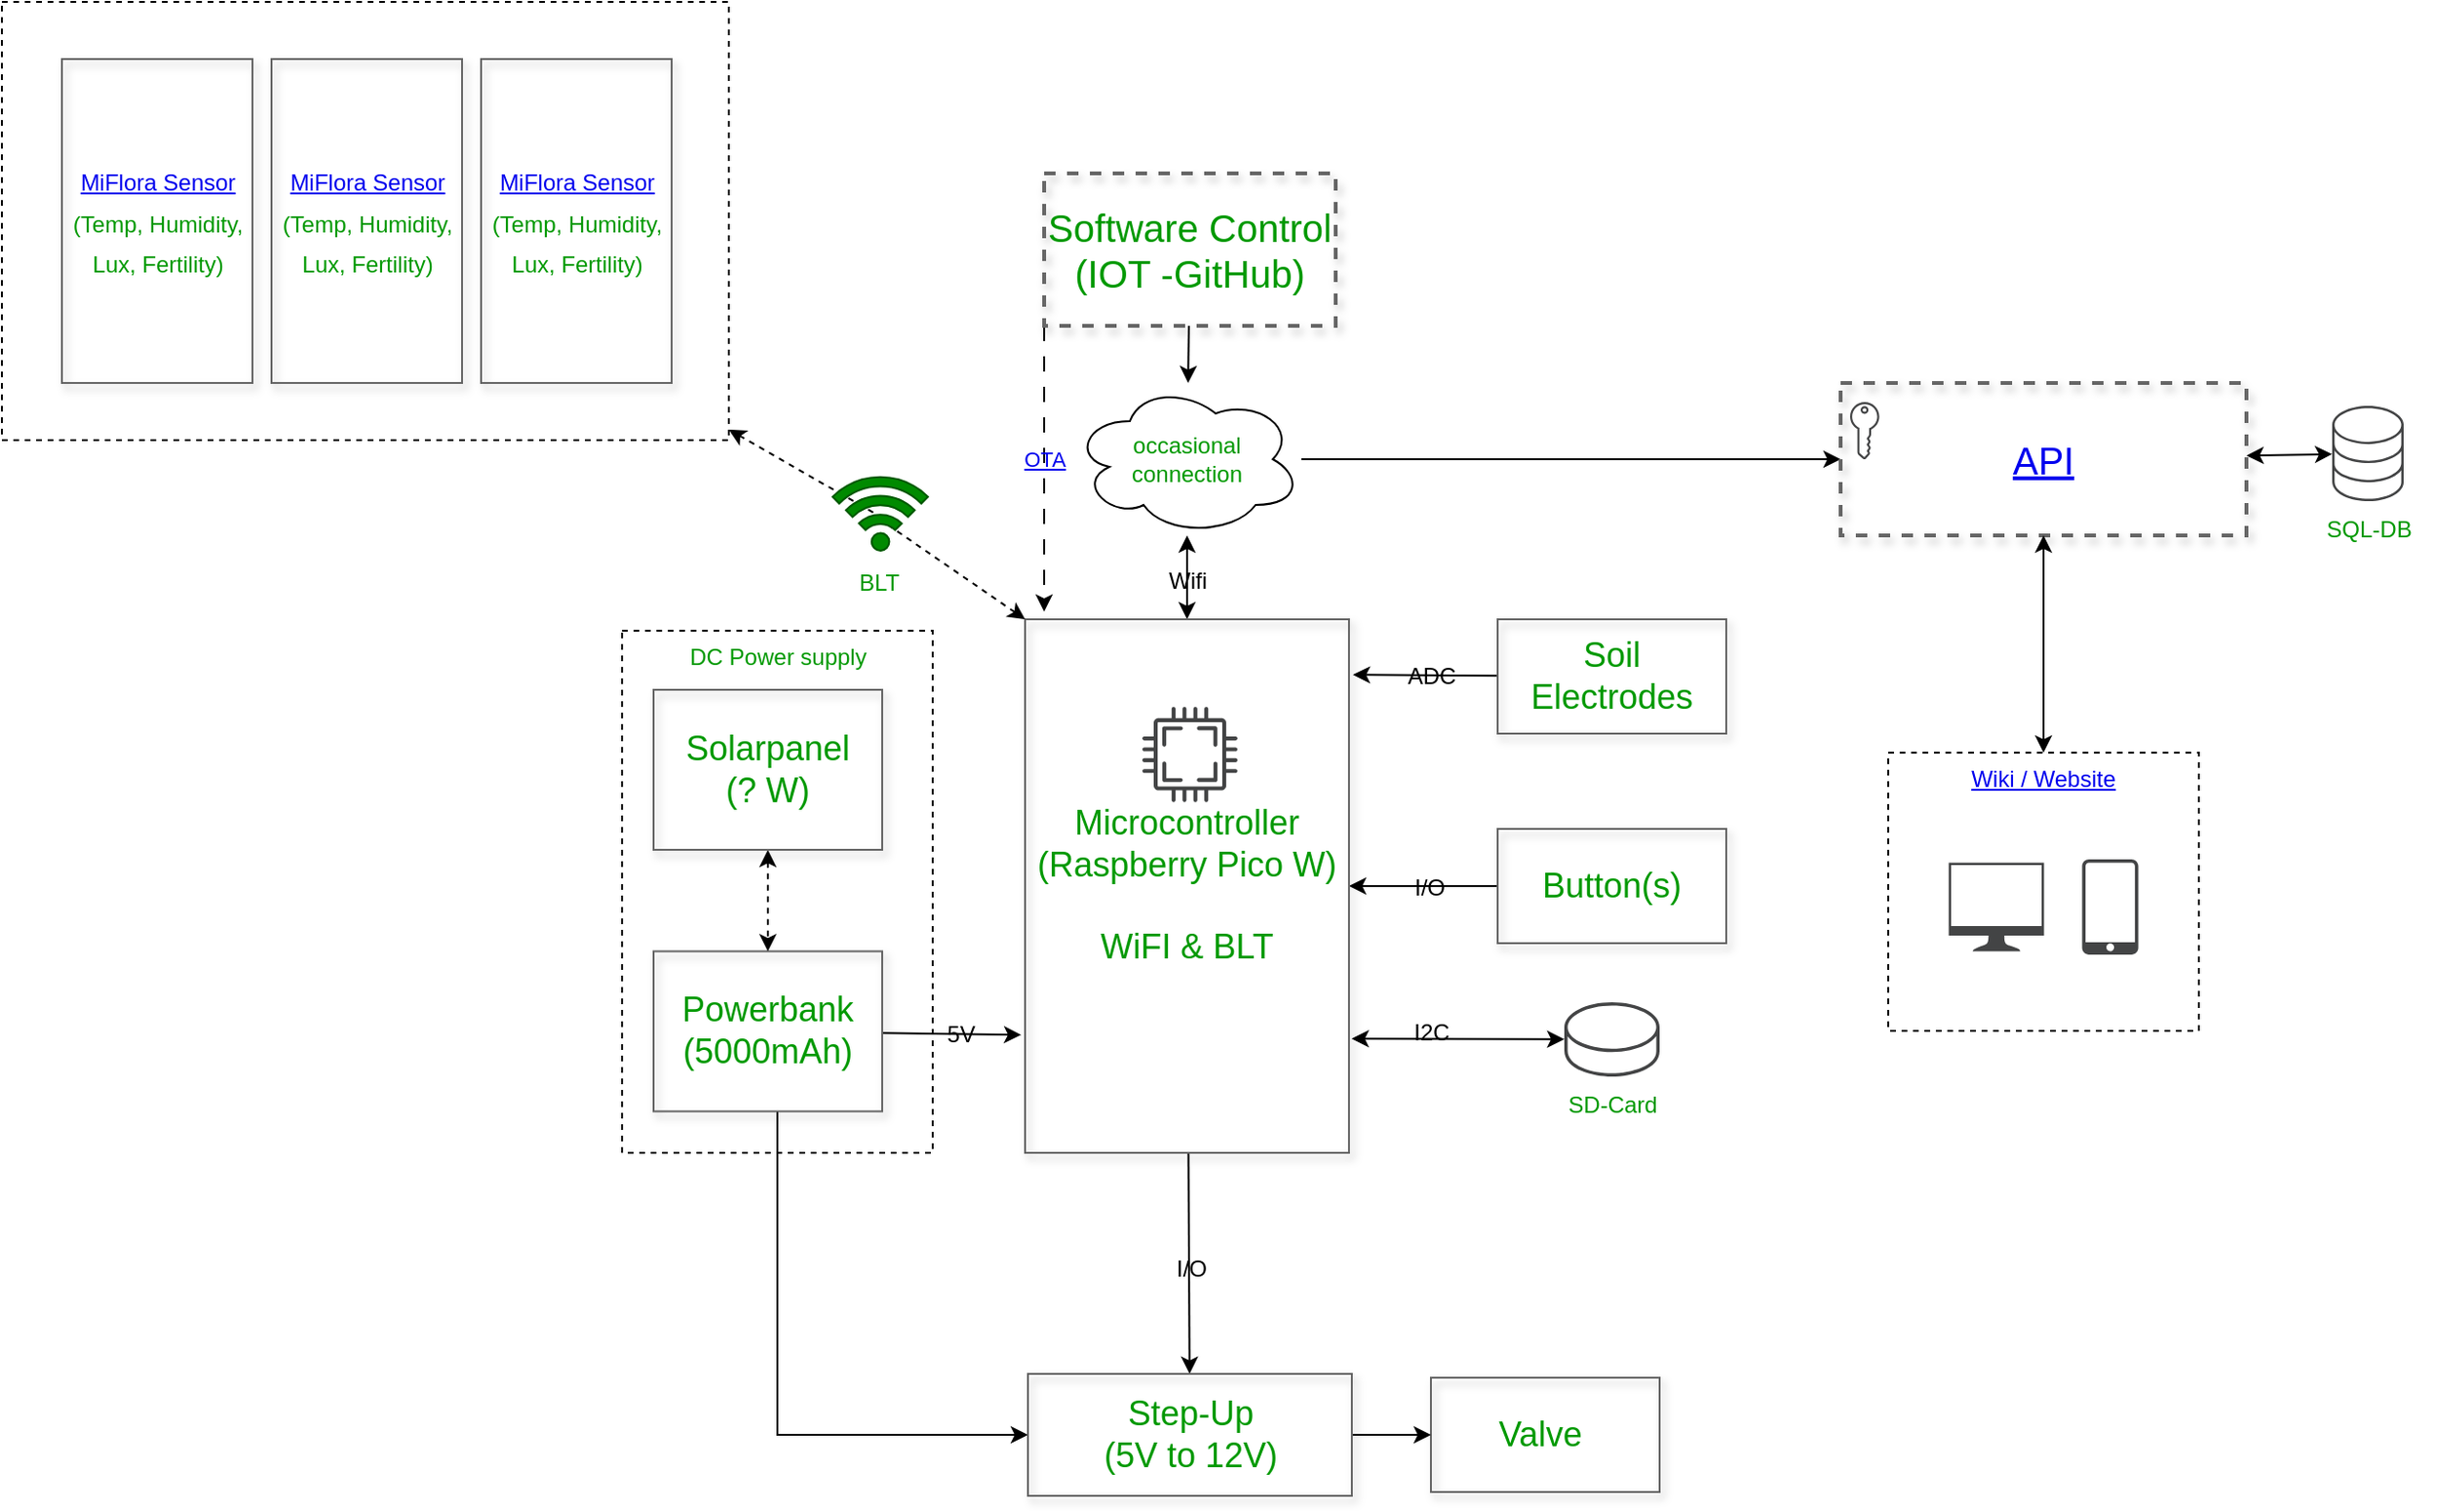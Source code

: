 <mxfile>
    <diagram name="Page-1" id="90a13364-a465-7bf4-72fc-28e22215d7a0">
        <mxGraphModel dx="1231" dy="1027" grid="1" gridSize="10" guides="1" tooltips="1" connect="1" arrows="1" fold="1" page="1" pageScale="1.5" pageWidth="1169" pageHeight="826" background="none" math="0" shadow="0">
            <root>
                <mxCell id="0" style=";html=1;"/>
                <mxCell id="1" style=";html=1;" parent="0"/>
                <mxCell id="53" value="" style="rounded=0;whiteSpace=wrap;html=1;fontColor=#009900;fillStyle=auto;fillColor=none;dashed=1;verticalAlign=top;" vertex="1" parent="1">
                    <mxGeometry x="250" y="130" width="381.5" height="230" as="geometry"/>
                </mxCell>
                <mxCell id="14" value="DC Power supply" style="rounded=0;whiteSpace=wrap;html=1;fontColor=#009900;fillStyle=auto;fillColor=none;dashed=1;verticalAlign=top;" parent="1" vertex="1">
                    <mxGeometry x="575.5" y="460" width="163" height="274" as="geometry"/>
                </mxCell>
                <mxCell id="3" value="" style="edgeStyle=none;html=1;fontColor=#009900;" parent="1" source="3a17f1ce550125da-1" target="2" edge="1">
                    <mxGeometry relative="1" as="geometry"/>
                </mxCell>
                <mxCell id="5" style="edgeStyle=none;html=1;exitX=0;exitY=1;exitDx=0;exitDy=0;fontColor=#009900;dashed=1;dashPattern=8 8;" parent="1" source="3a17f1ce550125da-1" edge="1">
                    <mxGeometry relative="1" as="geometry">
                        <mxPoint x="797" y="450" as="targetPoint"/>
                    </mxGeometry>
                </mxCell>
                <mxCell id="6" value="&lt;a href=&quot;https://github.com/turfptax/ugit&quot;&gt;OTA&lt;/a&gt;" style="edgeLabel;html=1;align=center;verticalAlign=middle;resizable=0;points=[];fontColor=#009900;labelBackgroundColor=none;" parent="5" vertex="1" connectable="0">
                    <mxGeometry x="-0.293" y="-3" relative="1" as="geometry">
                        <mxPoint x="3" y="17" as="offset"/>
                    </mxGeometry>
                </mxCell>
                <mxCell id="3a17f1ce550125da-1" value="Software Control (IOT -GitHub)" style="whiteSpace=wrap;html=1;shadow=1;fontSize=20;fillColor=none;strokeColor=#666666;strokeWidth=2;dashed=1;fontColor=#009900;" parent="1" vertex="1">
                    <mxGeometry x="797" y="220" width="153" height="80" as="geometry"/>
                </mxCell>
                <mxCell id="16" style="edgeStyle=none;html=1;fontColor=#009900;startArrow=none;startFill=0;entryX=-0.012;entryY=0.779;entryDx=0;entryDy=0;entryPerimeter=0;" parent="1" source="3a17f1ce550125da-8" target="25" edge="1">
                    <mxGeometry relative="1" as="geometry">
                        <mxPoint x="780" y="671" as="targetPoint"/>
                    </mxGeometry>
                </mxCell>
                <mxCell id="62" value="5V" style="edgeLabel;html=1;align=center;verticalAlign=middle;resizable=0;points=[];fontSize=12;labelBackgroundColor=none;" vertex="1" connectable="0" parent="16">
                    <mxGeometry x="0.128" relative="1" as="geometry">
                        <mxPoint as="offset"/>
                    </mxGeometry>
                </mxCell>
                <mxCell id="72" style="edgeStyle=orthogonalEdgeStyle;rounded=0;html=1;entryX=0;entryY=0.5;entryDx=0;entryDy=0;fontSize=12;startArrow=none;startFill=0;" edge="1" parent="1" source="3a17f1ce550125da-8" target="66">
                    <mxGeometry relative="1" as="geometry">
                        <Array as="points">
                            <mxPoint x="657" y="882"/>
                        </Array>
                    </mxGeometry>
                </mxCell>
                <mxCell id="3a17f1ce550125da-8" value="Powerbank (5000mAh)" style="whiteSpace=wrap;html=1;shadow=1;fontSize=18;fillColor=none;strokeColor=#666666;fontColor=#009900;" parent="1" vertex="1">
                    <mxGeometry x="592" y="628.25" width="120" height="84" as="geometry"/>
                </mxCell>
                <mxCell id="4" value="" style="edgeStyle=none;html=1;fontColor=#009900;startArrow=classic;startFill=1;" parent="1" source="2" edge="1">
                    <mxGeometry relative="1" as="geometry">
                        <mxPoint x="872" y="454" as="targetPoint"/>
                    </mxGeometry>
                </mxCell>
                <mxCell id="61" value="Wifi" style="edgeLabel;html=1;align=center;verticalAlign=middle;resizable=0;points=[];fontSize=12;labelBackgroundColor=none;" vertex="1" connectable="0" parent="4">
                    <mxGeometry x="0.242" relative="1" as="geometry">
                        <mxPoint y="-4" as="offset"/>
                    </mxGeometry>
                </mxCell>
                <mxCell id="28" style="edgeStyle=none;html=1;entryX=0;entryY=0.5;entryDx=0;entryDy=0;fontColor=#009900;startArrow=none;startFill=0;" parent="1" source="2" target="27" edge="1">
                    <mxGeometry relative="1" as="geometry"/>
                </mxCell>
                <mxCell id="2" value="occasional connection" style="ellipse;shape=cloud;whiteSpace=wrap;html=1;fontColor=#009900;fillColor=none;" parent="1" vertex="1">
                    <mxGeometry x="812" y="330" width="120" height="80" as="geometry"/>
                </mxCell>
                <mxCell id="45" value="" style="edgeStyle=none;html=1;entryX=1.012;entryY=0.104;entryDx=0;entryDy=0;entryPerimeter=0;" edge="1" parent="1" source="22" target="25">
                    <mxGeometry relative="1" as="geometry"/>
                </mxCell>
                <mxCell id="60" value="ADC" style="edgeLabel;html=1;align=center;verticalAlign=middle;resizable=0;points=[];fontSize=12;labelBackgroundColor=none;" vertex="1" connectable="0" parent="45">
                    <mxGeometry x="-0.075" relative="1" as="geometry">
                        <mxPoint as="offset"/>
                    </mxGeometry>
                </mxCell>
                <mxCell id="22" value="Soil Electrodes" style="whiteSpace=wrap;html=1;shadow=1;fontSize=18;fillColor=none;strokeColor=#666666;fontColor=#009900;" parent="1" vertex="1">
                    <mxGeometry x="1035" y="454" width="120" height="60" as="geometry"/>
                </mxCell>
                <mxCell id="44" value="" style="edgeStyle=none;html=1;" edge="1" parent="1" source="23" target="25">
                    <mxGeometry relative="1" as="geometry"/>
                </mxCell>
                <mxCell id="59" value="I/O" style="edgeLabel;html=1;align=center;verticalAlign=middle;resizable=0;points=[];fontSize=12;labelBackgroundColor=none;" vertex="1" connectable="0" parent="44">
                    <mxGeometry x="-0.169" y="1" relative="1" as="geometry">
                        <mxPoint x="-4" as="offset"/>
                    </mxGeometry>
                </mxCell>
                <mxCell id="23" value="Button(s)" style="whiteSpace=wrap;html=1;shadow=1;fontSize=18;fillColor=none;strokeColor=#666666;fontColor=#009900;" parent="1" vertex="1">
                    <mxGeometry x="1035" y="564" width="120" height="60" as="geometry"/>
                </mxCell>
                <mxCell id="24" value="Valve&amp;nbsp;" style="whiteSpace=wrap;html=1;shadow=1;fontSize=18;fillColor=none;strokeColor=#666666;fontColor=#009900;" parent="1" vertex="1">
                    <mxGeometry x="1000" y="852" width="120" height="60" as="geometry"/>
                </mxCell>
                <mxCell id="69" value="" style="edgeStyle=none;html=1;fontSize=12;startArrow=none;startFill=0;" edge="1" parent="1" source="25" target="66">
                    <mxGeometry relative="1" as="geometry"/>
                </mxCell>
                <mxCell id="70" value="I/O" style="edgeLabel;html=1;align=center;verticalAlign=middle;resizable=0;points=[];fontSize=12;labelBackgroundColor=none;" vertex="1" connectable="0" parent="69">
                    <mxGeometry x="0.182" y="-2" relative="1" as="geometry">
                        <mxPoint x="3" y="-8" as="offset"/>
                    </mxGeometry>
                </mxCell>
                <mxCell id="25" value="&lt;font&gt;Microcontroller&lt;br&gt;(Raspberry Pico W)&lt;br&gt;&lt;br&gt;WiFI &amp;amp; BLT&lt;br&gt;&lt;/font&gt;" style="whiteSpace=wrap;html=1;shadow=1;fontSize=18;fillColor=none;strokeColor=#666666;fontColor=#009900;" parent="1" vertex="1">
                    <mxGeometry x="787" y="454" width="170" height="280" as="geometry"/>
                </mxCell>
                <mxCell id="64" value="" style="edgeStyle=none;html=1;dashed=1;fontSize=12;startArrow=classic;startFill=1;" edge="1" parent="1" source="26" target="3a17f1ce550125da-8">
                    <mxGeometry relative="1" as="geometry"/>
                </mxCell>
                <mxCell id="26" value="Solarpanel&lt;br&gt;(? W)" style="whiteSpace=wrap;html=1;shadow=1;fontSize=18;fillColor=none;strokeColor=#666666;fontColor=#009900;" parent="1" vertex="1">
                    <mxGeometry x="592" y="491" width="120" height="84" as="geometry"/>
                </mxCell>
                <mxCell id="33" value="" style="edgeStyle=none;html=1;fontColor=#009900;startArrow=classic;startFill=1;entryX=1.008;entryY=0.786;entryDx=0;entryDy=0;entryPerimeter=0;" parent="1" source="32" target="25" edge="1">
                    <mxGeometry relative="1" as="geometry"/>
                </mxCell>
                <mxCell id="57" value="I2C" style="edgeLabel;html=1;align=center;verticalAlign=middle;resizable=0;points=[];fontSize=12;labelBackgroundColor=none;" vertex="1" connectable="0" parent="33">
                    <mxGeometry x="-0.337" y="1" relative="1" as="geometry">
                        <mxPoint x="-33" y="-5" as="offset"/>
                    </mxGeometry>
                </mxCell>
                <mxCell id="36" value="" style="group" parent="1" vertex="1" connectable="0">
                    <mxGeometry x="1200" y="330" width="326.75" height="92" as="geometry"/>
                </mxCell>
                <UserObject label="&lt;a href=&quot;https://api.dzb-projects.ch/swagger/index.html&quot;&gt;API&lt;/a&gt;" link="https://api.dzb-projects.ch/swagger" id="27">
                    <mxCell style="whiteSpace=wrap;html=1;shadow=1;fontSize=20;fillColor=none;strokeColor=#666666;strokeWidth=2;dashed=1;fontColor=#009900;" parent="36" vertex="1">
                        <mxGeometry x="15" width="213" height="80" as="geometry"/>
                    </mxCell>
                </UserObject>
                <mxCell id="30" value="" style="sketch=0;pointerEvents=1;shadow=0;dashed=0;html=1;strokeColor=none;fillColor=#434445;aspect=fixed;labelPosition=center;verticalLabelPosition=bottom;verticalAlign=top;align=center;outlineConnect=0;shape=mxgraph.vvd.storage;fillStyle=auto;fontColor=#009900;" parent="36" vertex="1">
                    <mxGeometry x="273" y="12" width="37.5" height="50" as="geometry"/>
                </mxCell>
                <mxCell id="31" value="" style="edgeStyle=none;html=1;fontColor=#009900;startArrow=classic;startFill=1;" parent="36" source="27" target="30" edge="1">
                    <mxGeometry relative="1" as="geometry"/>
                </mxCell>
                <mxCell id="35" value="SQL-DB" style="text;html=1;align=center;verticalAlign=middle;resizable=0;points=[];autosize=1;strokeColor=none;fillColor=none;fontColor=#009900;" parent="36" vertex="1">
                    <mxGeometry x="256.75" y="62" width="70" height="30" as="geometry"/>
                </mxCell>
                <mxCell id="38" value="" style="sketch=0;pointerEvents=1;shadow=0;dashed=0;html=1;strokeColor=none;fillColor=#434445;aspect=fixed;labelPosition=center;verticalLabelPosition=bottom;verticalAlign=top;align=center;outlineConnect=0;shape=mxgraph.vvd.tenant_key;fillStyle=auto;fontColor=#009900;" parent="36" vertex="1">
                    <mxGeometry x="20" y="10" width="15.3" height="30" as="geometry"/>
                </mxCell>
                <mxCell id="37" value="" style="sketch=0;pointerEvents=1;shadow=0;dashed=0;html=1;strokeColor=none;fillColor=#434445;aspect=fixed;labelPosition=center;verticalLabelPosition=bottom;verticalAlign=top;align=center;outlineConnect=0;shape=mxgraph.vvd.cpu;fillStyle=auto;fontColor=#009900;" parent="1" vertex="1">
                    <mxGeometry x="848.5" y="500" width="50" height="50" as="geometry"/>
                </mxCell>
                <mxCell id="39" value="" style="sketch=0;pointerEvents=1;shadow=0;dashed=0;html=1;strokeColor=none;fillColor=#434445;aspect=fixed;labelPosition=center;verticalLabelPosition=bottom;verticalAlign=top;align=center;outlineConnect=0;shape=mxgraph.vvd.monitor;fillStyle=auto;fontColor=#009900;" parent="1" vertex="1">
                    <mxGeometry x="1271.75" y="581.75" width="50" height="46.5" as="geometry"/>
                </mxCell>
                <mxCell id="40" value="" style="sketch=0;pointerEvents=1;shadow=0;dashed=0;html=1;strokeColor=none;fillColor=#434445;aspect=fixed;labelPosition=center;verticalLabelPosition=bottom;verticalAlign=top;align=center;outlineConnect=0;shape=mxgraph.vvd.phone;fillStyle=auto;fontColor=#009900;" parent="1" vertex="1">
                    <mxGeometry x="1341.75" y="580" width="29.5" height="50" as="geometry"/>
                </mxCell>
                <mxCell id="42" value="" style="edgeStyle=none;html=1;fontColor=#009900;startArrow=classic;startFill=1;" parent="1" source="41" target="27" edge="1">
                    <mxGeometry relative="1" as="geometry"/>
                </mxCell>
                <mxCell id="41" value="&lt;a href=&quot;https://dzb-projects.ch/&quot;&gt;Wiki / Website&lt;/a&gt;" style="rounded=0;whiteSpace=wrap;html=1;fontColor=#009900;fillStyle=auto;fillColor=none;dashed=1;verticalAlign=top;" parent="1" vertex="1">
                    <mxGeometry x="1240" y="524" width="163" height="146" as="geometry"/>
                </mxCell>
                <mxCell id="54" style="edgeStyle=none;html=1;entryX=0;entryY=0;entryDx=0;entryDy=0;fontSize=12;dashed=1;startArrow=none;startFill=1;exitX=0.405;exitY=0.48;exitDx=0;exitDy=0;exitPerimeter=0;" edge="1" parent="1" source="46" target="25">
                    <mxGeometry relative="1" as="geometry"/>
                </mxCell>
                <mxCell id="55" value="" style="edgeStyle=none;html=1;fontSize=12;dashed=1;startArrow=classic;startFill=1;endArrow=none;entryX=0.366;entryY=0.589;entryDx=0;entryDy=0;entryPerimeter=0;" edge="1" parent="1" source="53" target="46">
                    <mxGeometry relative="1" as="geometry">
                        <mxPoint x="522.446" y="130" as="sourcePoint"/>
                        <mxPoint x="740" y="390" as="targetPoint"/>
                    </mxGeometry>
                </mxCell>
                <mxCell id="68" value="" style="edgeStyle=none;html=1;fontSize=12;startArrow=none;startFill=0;" edge="1" parent="1" source="66" target="24">
                    <mxGeometry relative="1" as="geometry"/>
                </mxCell>
                <mxCell id="66" value="&lt;font&gt;Step-Up&lt;br&gt;(5V to 12V)&lt;br&gt;&lt;/font&gt;" style="whiteSpace=wrap;html=1;shadow=1;fontSize=18;fillColor=none;strokeColor=#666666;fontColor=#009900;" vertex="1" parent="1">
                    <mxGeometry x="788.5" y="850" width="170" height="64" as="geometry"/>
                </mxCell>
                <mxCell id="75" value="" style="group" vertex="1" connectable="0" parent="1">
                    <mxGeometry x="686" y="376" width="50" height="74" as="geometry"/>
                </mxCell>
                <mxCell id="46" value="" style="sketch=0;aspect=fixed;pointerEvents=1;shadow=0;dashed=0;html=1;strokeColor=#005700;labelPosition=center;verticalLabelPosition=bottom;verticalAlign=top;align=center;fillColor=#008a00;shape=mxgraph.mscae.enterprise.wireless_connection;fontColor=#ffffff;rotation=-90;" vertex="1" parent="75">
                    <mxGeometry x="4" y="-4" width="42" height="50" as="geometry"/>
                </mxCell>
                <mxCell id="74" value="BLT" style="text;html=1;align=center;verticalAlign=middle;resizable=0;points=[];autosize=1;strokeColor=none;fillColor=none;fontColor=#009900;" vertex="1" parent="75">
                    <mxGeometry x="4" y="44" width="40" height="30" as="geometry"/>
                </mxCell>
                <mxCell id="76" value="" style="group" vertex="1" connectable="0" parent="1">
                    <mxGeometry x="1060" y="655" width="70" height="69" as="geometry"/>
                </mxCell>
                <mxCell id="32" value="" style="sketch=0;pointerEvents=1;shadow=0;dashed=0;html=1;strokeColor=none;fillColor=#434445;aspect=fixed;labelPosition=center;verticalLabelPosition=bottom;verticalAlign=top;align=center;outlineConnect=0;shape=mxgraph.vvd.datastore;fillStyle=auto;fontColor=#009900;" parent="76" vertex="1">
                    <mxGeometry x="10" width="50" height="39" as="geometry"/>
                </mxCell>
                <mxCell id="34" value="SD-Card" style="text;html=1;align=center;verticalAlign=middle;resizable=0;points=[];autosize=1;strokeColor=none;fillColor=none;fontColor=#009900;" parent="76" vertex="1">
                    <mxGeometry y="39" width="70" height="30" as="geometry"/>
                </mxCell>
                <mxCell id="49" value="&lt;font style=&quot;font-size: 12px;&quot;&gt;&lt;a href=&quot;https://www.berrybase.de/en/xiaomi-mi-flora-care-plant-sensor-smart-pflanzenmonitor&quot;&gt;MiFlora Sensor&lt;/a&gt;&lt;br&gt;(Temp, Humidity, Lux, Fertility)&lt;br&gt;&lt;/font&gt;" style="whiteSpace=wrap;html=1;shadow=1;fontSize=18;fillColor=none;strokeColor=#666666;fontColor=#009900;" vertex="1" parent="1">
                    <mxGeometry x="391.5" y="160" width="100" height="170" as="geometry"/>
                </mxCell>
                <mxCell id="50" value="&lt;font style=&quot;font-size: 12px;&quot;&gt;&lt;a href=&quot;https://www.berrybase.de/en/xiaomi-mi-flora-care-plant-sensor-smart-pflanzenmonitor&quot;&gt;MiFlora Sensor&lt;/a&gt;&lt;br&gt;(Temp, Humidity, Lux, Fertility)&lt;br&gt;&lt;/font&gt;" style="whiteSpace=wrap;html=1;shadow=1;fontSize=18;fillColor=none;strokeColor=#666666;fontColor=#009900;" vertex="1" parent="1">
                    <mxGeometry x="281.5" y="160" width="100" height="170" as="geometry"/>
                </mxCell>
                <mxCell id="51" value="&lt;font style=&quot;font-size: 12px;&quot;&gt;&lt;a href=&quot;https://www.berrybase.de/en/xiaomi-mi-flora-care-plant-sensor-smart-pflanzenmonitor&quot;&gt;MiFlora Sensor&lt;/a&gt;&lt;br&gt;(Temp, Humidity, Lux, Fertility)&lt;br&gt;&lt;/font&gt;" style="whiteSpace=wrap;html=1;shadow=1;fontSize=18;fillColor=none;strokeColor=#666666;fontColor=#009900;" vertex="1" parent="1">
                    <mxGeometry x="501.5" y="160" width="100" height="170" as="geometry"/>
                </mxCell>
            </root>
        </mxGraphModel>
    </diagram>
</mxfile>
